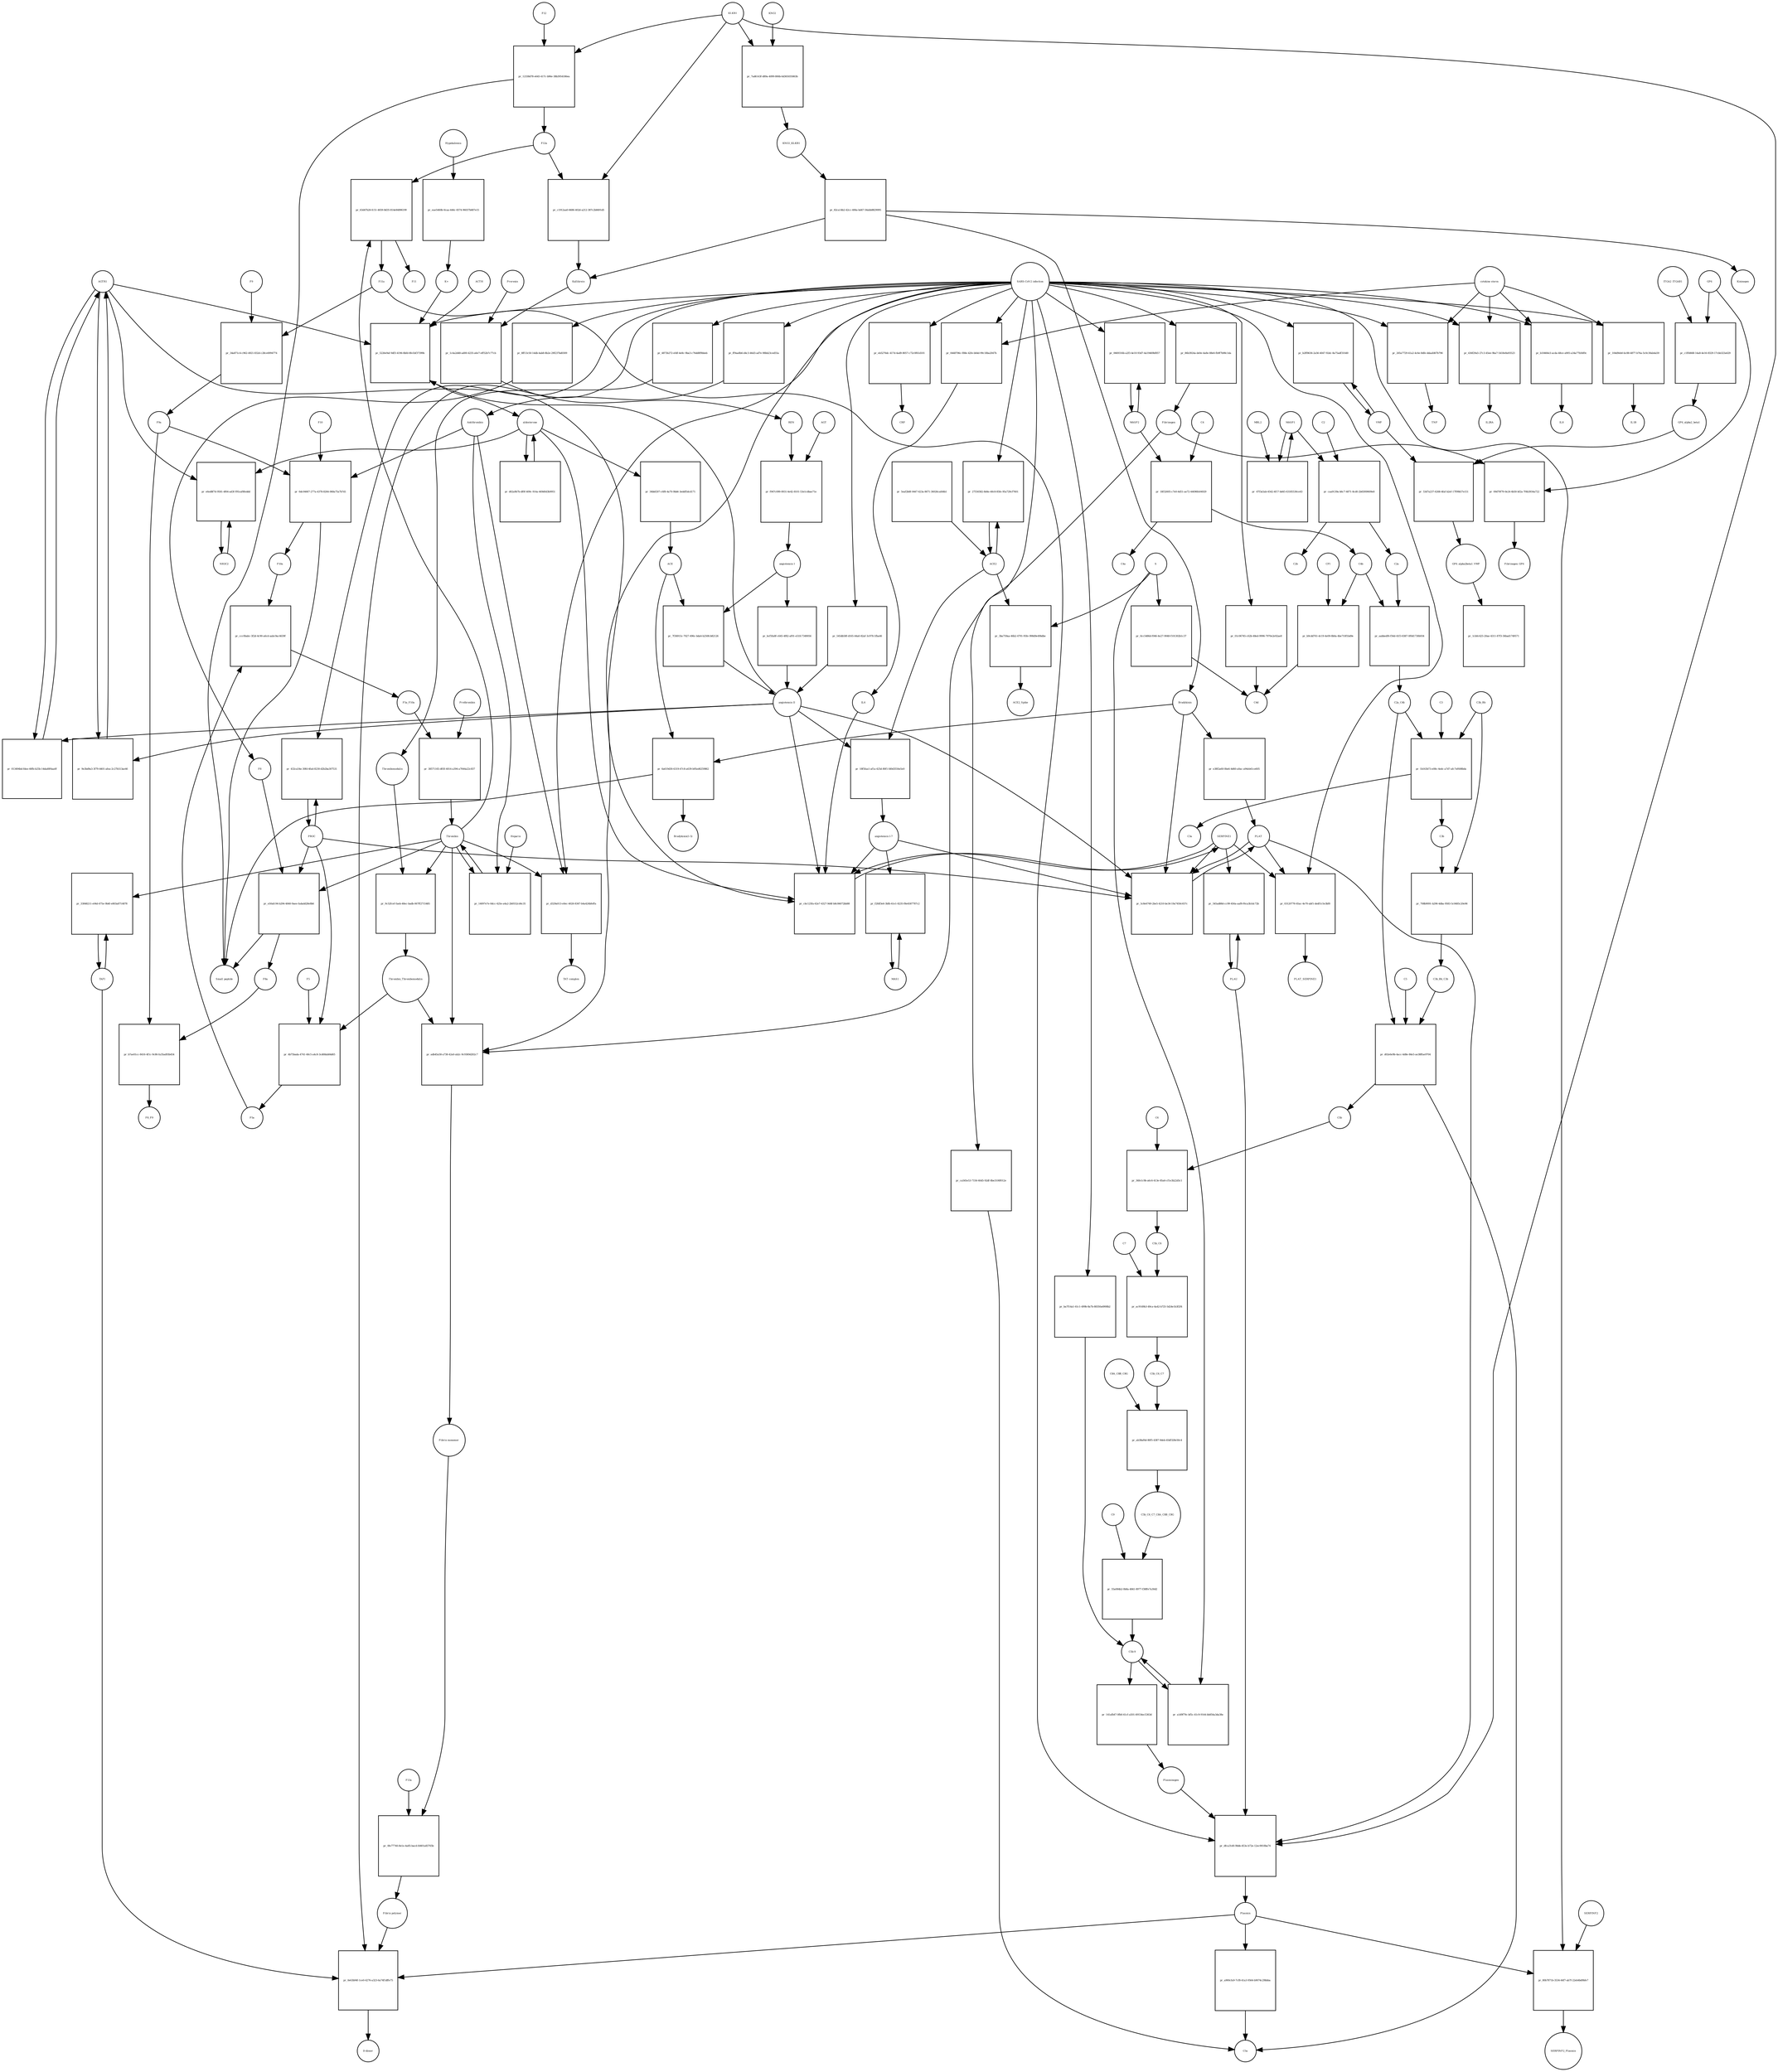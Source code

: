 strict digraph  {
F8 [annotation="urn_miriam_hgnc_3546|urn_miriam_taxonomy_9606", bipartite=0, cls=macromolecule, fontsize=4, label=F8, shape=circle];
"pr_e50afc94-b294-4840-9aee-fadadd28e8b6" [annotation="", bipartite=1, cls=process, fontsize=4, label="pr_e50afc94-b294-4840-9aee-fadadd28e8b6", shape=square];
"Small peptide" [annotation=urn_miriam_mesh_D010446, bipartite=0, cls=macromolecule, fontsize=4, label="Small peptide", shape=circle];
F8a [annotation="urn_miriam_hgnc.symbol_F8|urn_miriam_mesh_D015944|urn_miriam_taxonomy_9606", bipartite=0, cls=macromolecule, fontsize=4, label=F8a, shape=circle];
Thrombin [annotation="urn_miriam_hgnc_3535|urn_miriam_taxonomy_9606", bipartite=0, cls=macromolecule, fontsize=4, label=Thrombin, shape=circle];
PROC [annotation="urn_miriam_hgnc_9451|urn_miriam_taxonomy_9606", bipartite=0, cls=macromolecule, fontsize=4, label=PROC, shape=circle];
AGTR1 [annotation=urn_miriam_hgnc_336, bipartite=0, cls=macromolecule, fontsize=4, label=AGTR1, shape=circle];
"pr_013494bd-fdee-40fb-b25b-14dad0f4aa0f" [annotation="", bipartite=1, cls=process, fontsize=4, label="pr_013494bd-fdee-40fb-b25b-14dad0f4aa0f", shape=square];
"angiotensin II" [annotation="urn_miriam_obo.chebi_CHEBI%3A2718|urn_miriam_taxonomy_9606", bipartite=0, cls="simple chemical", fontsize=4, label="angiotensin II", shape=circle];
NR3C2 [annotation="", bipartite=0, cls=macromolecule, fontsize=4, label=NR3C2, shape=circle];
"pr_e6ed8f7d-9581-4f64-ad3f-f95caf8feddd" [annotation="", bipartite=1, cls=process, fontsize=4, label="pr_e6ed8f7d-9581-4f64-ad3f-f95caf8feddd", shape=square];
aldosterone [annotation="urn_miriam_obo.chebi_CHEBI%3A27584", bipartite=0, cls="simple chemical", fontsize=4, label=aldosterone, shape=circle];
"pr_d02a9b7b-df0f-409c-914a-469d0d3b9951" [annotation="", bipartite=1, cls=process, fontsize=4, label="pr_d02a9b7b-df0f-409c-914a-469d0d3b9951", shape=square];
SERPINE1 [annotation="", bipartite=0, cls=macromolecule, fontsize=4, label=SERPINE1, shape=circle];
"pr_cbc125fa-62e7-4327-9d4f-b8c84072bb88" [annotation="", bipartite=1, cls=process, fontsize=4, label="pr_cbc125fa-62e7-4327-9d4f-b8c84072bb88", shape=square];
"angiotensin I-7" [annotation="urn_miriam_obo.chebi_CHEBI%3A55438|urn_miriam_taxonomy_9606", bipartite=0, cls="simple chemical", fontsize=4, label="angiotensin I-7", shape=circle];
IL6 [annotation="urn_miriam_hgnc_6018|urn_miriam_taxonomy_9606", bipartite=0, cls=macromolecule, fontsize=4, label=IL6, shape=circle];
"pr_5226e9af-9df3-4196-8bfd-8fe1bf37399b" [annotation="", bipartite=1, cls=process, fontsize=4, label="pr_5226e9af-9df3-4196-8bfd-8fe1bf37399b", shape=square];
"SARS-CoV-2 infection" [annotation="urn_miriam_taxonomy_2697049|urn_miriam_mesh_D012327", bipartite=0, cls=phenotype, fontsize=4, label="SARS-CoV-2 infection", shape=circle];
"K+" [annotation="urn_miriam_obo.chebi_CHEBI%3A29103", bipartite=0, cls="simple chemical", fontsize=4, label="K+", shape=circle];
ACTH [annotation=urn_miriam_hgnc_9201, bipartite=0, cls="simple chemical", fontsize=4, label=ACTH, shape=circle];
"pr_545db58f-d165-44a0-82af-3c97fc1fba46" [annotation="", bipartite=1, cls=process, fontsize=4, label="pr_545db58f-d165-44a0-82af-3c97fc1fba46", shape=square];
Bradykinin [annotation="urn_miriam_obo.chebi_CHEBI%3A3165|urn_miriam_taxonomy_9606", bipartite=0, cls=macromolecule, fontsize=4, label=Bradykinin, shape=circle];
"pr_6a619d30-6319-47c8-a639-b95ed6259862" [annotation="", bipartite=1, cls=process, fontsize=4, label="pr_6a619d30-6319-47c8-a639-b95ed6259862", shape=square];
"Bradykinin(1-5)" [annotation="urn_miriam_mesh_C079000|urn_miriam_taxonomy_9606", bipartite=0, cls=macromolecule, fontsize=4, label="Bradykinin(1-5)", shape=circle];
ACE [annotation="urn_miriam_hgnc_2707|urn_miriam_taxonomy_9606", bipartite=0, cls=macromolecule, fontsize=4, label=ACE, shape=circle];
"pr_e38f2a60-0be6-4d60-a0ac-a94eb41ce605" [annotation="", bipartite=1, cls=process, fontsize=4, label="pr_e38f2a60-0be6-4d60-a0ac-a94eb41ce605", shape=square];
PLAT [annotation="urn_miriam_hgnc_9051|urn_miriam_taxonomy_9606", bipartite=0, cls=macromolecule, fontsize=4, label=PLAT, shape=circle];
"pr_9e3bd9a3-3f79-4401-afea-2c27b513ae46" [annotation="", bipartite=1, cls=process, fontsize=4, label="pr_9e3bd9a3-3f79-4401-afea-2c27b513ae46", shape=square];
MAS1 [annotation="", bipartite=0, cls=macromolecule, fontsize=4, label=MAS1, shape=circle];
"pr_f2fdf3e6-3bfb-41e1-8235-f8e4587787c2" [annotation="", bipartite=1, cls=process, fontsize=4, label="pr_f2fdf3e6-3bfb-41e1-8235-f8e4587787c2", shape=square];
Fibrinogen [annotation="urn_miriam_pubmed_19296670|urn_miriam_obo.go_GO%3A0005577|urn_miriam_hgnc_3661|urn_miriam_hgnc_3662|urn_miriam_hgnc_3694|urn_miriam_taxonomy_9606", bipartite=0, cls=complex, fontsize=4, label=Fibrinogen, shape=circle];
"pr_09d70f79-0e24-4b50-bf2a-7f4b3934a722" [annotation="", bipartite=1, cls=process, fontsize=4, label="pr_09d70f79-0e24-4b50-bf2a-7f4b3934a722", shape=square];
GP6 [annotation="urn_miriam_hgnc_HGNC%3A14388|urn_miriam_taxonomy_9606", bipartite=0, cls=macromolecule, fontsize=4, label=GP6, shape=circle];
Fibrinogen_GP6 [annotation="urn_miriam_pubmed_19296670|urn_miriam_obo.go_GO%3A0005577|urn_miriam_hgnc_HGNC%3A14388|urn_miriam_taxonomy_9606", bipartite=0, cls=complex, fontsize=4, label=Fibrinogen_GP6, shape=circle];
GP6_alpha2_beta1 [annotation="urn_miriam_pubmed_25051961|urn_miriam_taxonomy_10090|urn_miriam_hgnc_14338|urn_miriam_hgnc_6137|urn_miriam_hgnc_6153", bipartite=0, cls=complex, fontsize=4, label=GP6_alpha2_beta1, shape=circle];
"pr_53d7a237-6268-4faf-b2ef-17f99b57e151" [annotation="", bipartite=1, cls=process, fontsize=4, label="pr_53d7a237-6268-4faf-b2ef-17f99b57e151", shape=square];
VWF [annotation="urn_miriam_hgnc_12726|urn_miriam_taxonomy_9606", bipartite=0, cls=macromolecule, fontsize=4, label=VWF, shape=circle];
GP6_alpha2beta1_VWF [annotation="urn_miriam_pubmed_25051961|urn_miriam_taxonomy_10090|urn_miriam_hgnc_14338|urn_miriam_hgnc_6137|urn_miriam_hgnc_6153|urn_miriam_hgnc_12726", bipartite=0, cls=complex, fontsize=4, label=GP6_alpha2beta1_VWF, shape=circle];
"pr_c1ffd668-14a8-4e16-8329-17cbb323a629" [annotation="", bipartite=1, cls=process, fontsize=4, label="pr_c1ffd668-14a8-4e16-8329-17cbb323a629", shape=square];
ITGA2_ITGAB1 [annotation="urn_miriam_intact_EBI-16428357|urn_miriam_hgnc_6137|urn_miriam_hgnc_6153|urn_miriam_taxonomy_9606", bipartite=0, cls=complex, fontsize=4, label=ITGA2_ITGAB1, shape=circle];
"pr_1cb0c425-20ae-4311-87f3-36bad1749571" [annotation="", bipartite=1, cls="omitted process", fontsize=4, label="pr_1cb0c425-20ae-4311-87f3-36bad1749571", shape=square];
"Fibrin polymer" [annotation="urn_miriam_mesh_C465961|urn_miriam_taxonomy_9606", bipartite=0, cls=macromolecule, fontsize=4, label="Fibrin polymer", shape=circle];
"pr_0e63b94f-1ce0-4276-a323-6a74f1dffe75" [annotation="", bipartite=1, cls=process, fontsize=4, label="pr_0e63b94f-1ce0-4276-a323-6a74f1dffe75", shape=square];
"D-dimer" [annotation="urn_miriam_pubmed_19008457|urn_miriam_mesh_C036309|urn_miriam_taxonomy_9606", bipartite=0, cls=macromolecule, fontsize=4, label="D-dimer", shape=circle];
Plasmin [annotation="urn_miriam_hgnc.symbol_PLG|urn_miriam_mesh_D005341|urn_miriam_brenda_3.4.21.7|urn_miriam_taxonomy_9606", bipartite=0, cls=macromolecule, fontsize=4, label=Plasmin, shape=circle];
TAFI [annotation="urn_miriam_hgnc_1546|urn_miriam_taxonomy_9606", bipartite=0, cls=macromolecule, fontsize=4, label=TAFI, shape=circle];
"Fibrin monomer" [annotation="urn_miriam_mesh_C011468|urn_miriam_taxonomy_9606", bipartite=0, cls=macromolecule, fontsize=4, label="Fibrin monomer", shape=circle];
"pr_0fe77740-8e1e-4a85-bacd-fd401a83765b" [annotation="", bipartite=1, cls=process, fontsize=4, label="pr_0fe77740-8e1e-4a85-bacd-fd401a83765b", shape=square];
F13a [annotation="urn_miriam_hgnc.symbol_F13|urn_miriam_mesh_D026122|urn_miriam_brenda_2.3.2.13|urn_miriam_taxonomy_9606", bipartite=0, cls=macromolecule, fontsize=4, label=F13a, shape=circle];
"pr_265a7729-41a2-4c6e-8dfe-ddaafd67b796" [annotation="", bipartite=1, cls=process, fontsize=4, label="pr_265a7729-41a2-4c6e-8dfe-ddaafd67b796", shape=square];
TNF [annotation="urn_miriam_hgnc_11892|urn_miriam_taxonomy_9606", bipartite=0, cls=macromolecule, fontsize=4, label=TNF, shape=circle];
"cytokine storm" [annotation="urn_miriam_pubmed_2504360|urn_miriam_taxonomy_9606", bipartite=0, cls=phenotype, fontsize=4, label="cytokine storm", shape=circle];
"pr_a900cfa9-7cf8-41a3-9564-b9074c29bbba" [annotation="", bipartite=1, cls=process, fontsize=4, label="pr_a900cfa9-7cf8-41a3-9564-b9074c29bbba", shape=square];
C5a [annotation="urn_miriam_hgnc.symbol_C5|urn_miriam_mesh_D015936|urn_miriam_taxonomy_9606", bipartite=0, cls=macromolecule, fontsize=4, label=C5a, shape=circle];
"pr_141afb47-0fb0-41cf-a501-49154ec5363d" [annotation="", bipartite=1, cls=process, fontsize=4, label="pr_141afb47-0fb0-41cf-a501-49154ec5363d", shape=square];
Plasminogen [annotation="urn_miriam_hgnc_9071|urn_miriam_taxonomy_9606", bipartite=0, cls=macromolecule, fontsize=4, label=Plasminogen, shape=circle];
"C5b-9" [annotation="urn_miriam_obo.go_GO%3A0005579|urn_miriam_mesh_D015938|urn_miriam_mesh_D050776|urn_miriam_hgnc_1339|urn_miriam_hgnc_1346|urn_miriam_hgnc_1352|urn_miriam_hgnc_1353|urn_miriam_hgnc_1354|urn_miriam_hgnc_1358|urn_miriam_taxonomy_9606", bipartite=0, cls=complex, fontsize=4, label="C5b-9", shape=circle];
C2 [annotation="urn_miriam_hgnc_1248|urn_miriam_taxonomy_9606", bipartite=0, cls=macromolecule, fontsize=4, label=C2, shape=circle];
"pr_caa9139a-b6c7-4871-8cd0-2b65f69609e8" [annotation="", bipartite=1, cls=process, fontsize=4, label="pr_caa9139a-b6c7-4871-8cd0-2b65f69609e8", shape=square];
C2a [annotation="urn_miriam_hgnc.symbol_C2|urn_miriam_mesh_D050678|urn_miriam_taxonomy_9606", bipartite=0, cls=macromolecule, fontsize=4, label=C2a, shape=circle];
C2b [annotation="urn_miriam_hgnc.symbol_C2|urn_miriam_mesh_D050679|urn_miriam_taxonomy_9606", bipartite=0, cls=macromolecule, fontsize=4, label=C2b, shape=circle];
MASP1 [annotation="urn_miriam_hgnc_6901|urn_miriam_taxonomy_9606", bipartite=0, cls=macromolecule, fontsize=4, label=MASP1, shape=circle];
"pr_436f29a5-27c3-45ee-9ba7-5418e8a93523" [annotation="", bipartite=1, cls=process, fontsize=4, label="pr_436f29a5-27c3-45ee-9ba7-5418e8a93523", shape=square];
IL2RA [annotation="urn_miriam_hgnc_6008|urn_miriam_taxonomy_9606", bipartite=0, cls=macromolecule, fontsize=4, label=IL2RA, shape=circle];
"pr_b10466e3-acda-48ce-a905-a34a77b56f0c" [annotation="", bipartite=1, cls=process, fontsize=4, label="pr_b10466e3-acda-48ce-a905-a34a77b56f0c", shape=square];
IL8 [annotation="urn_miriam_hgnc_6025|urn_miriam_taxonomy_9606", bipartite=0, cls=macromolecule, fontsize=4, label=IL8, shape=circle];
"pr_ca565e53-7156-40d5-92df-8be3100f012e" [annotation="", bipartite=1, cls=process, fontsize=4, label="pr_ca565e53-7156-40d5-92df-8be3100f012e", shape=square];
"pr_0448706c-f88e-42fe-b64d-99c18ba2047b" [annotation="", bipartite=1, cls=process, fontsize=4, label="pr_0448706c-f88e-42fe-b64d-99c18ba2047b", shape=square];
"pr_104d9eb0-bc88-4877-b76a-5c0c30ab4a59" [annotation="", bipartite=1, cls=process, fontsize=4, label="pr_104d9eb0-bc88-4877-b76a-5c0c30ab4a59", shape=square];
IL1B [annotation="urn_miriam_hgnc_5992|urn_miriam_taxonomy_9606", bipartite=0, cls=macromolecule, fontsize=4, label=IL1B, shape=circle];
Prorenin [annotation="urn_miriam_hgnc_9958|urn_miriam_taxonomy_9606", bipartite=0, cls=macromolecule, fontsize=4, label=Prorenin, shape=circle];
"pr_1c4a2d48-ad00-4235-a6e7-eff52b7c77cb" [annotation="", bipartite=1, cls=process, fontsize=4, label="pr_1c4a2d48-ad00-4235-a6e7-eff52b7c77cb", shape=square];
REN [annotation="urn_miriam_hgnc.symbol_REN|urn_miriam_taxonomy_9606", bipartite=0, cls=macromolecule, fontsize=4, label=REN, shape=circle];
Kallikrein [annotation="urn_miriam_hgnc.symbol_KLKB1|urn_miriam_mesh_D020842|urn_miriam_brenda_3.4.21.34|urn_miriam_taxonomy_9606", bipartite=0, cls=macromolecule, fontsize=4, label=Kallikrein, shape=circle];
KLKB1 [annotation="urn_miriam_hgnc_6371|urn_miriam_taxonomy_9606", bipartite=0, cls=macromolecule, fontsize=4, label=KLKB1, shape=circle];
"pr_c1912aa0-6686-402d-a212-387c2b8491d5" [annotation="", bipartite=1, cls=process, fontsize=4, label="pr_c1912aa0-6686-402d-a212-387c2b8491d5", shape=square];
F12a [annotation="urn_miriam_hgnc.symbol_F12|urn_miriam_mesh_D015956|urn_miriam_brenda_3.4.21.38|urn_miriam_taxonomy_9606", bipartite=0, cls=macromolecule, fontsize=4, label=F12a, shape=circle];
"pr_4873b272-efdf-4e8c-9ba3-c76dd8f9bbeb" [annotation="", bipartite=1, cls=process, fontsize=4, label="pr_4873b272-efdf-4e8c-9ba3-c76dd8f9bbeb", shape=square];
Thrombomodulin [annotation="urn_miriam_hgnc_11784|urn_miriam_taxonomy_9606", bipartite=0, cls=macromolecule, fontsize=4, label=Thrombomodulin, shape=circle];
"pr_80b7871b-3534-44f7-ab7f-22eb4bd9bfe7" [annotation="", bipartite=1, cls=process, fontsize=4, label="pr_80b7871b-3534-44f7-ab7f-22eb4bd9bfe7", shape=square];
SERPINF2 [annotation="urn_miriam_hgnc_9075|urn_miriam_taxonomy_9606", bipartite=0, cls=macromolecule, fontsize=4, label=SERPINF2, shape=circle];
SERPINF2_Plasmin [annotation="urn_miriam_pubmed_2437112|urn_miriam_biogrid_314240|urn_miriam_hgnc_9075|urn_miriam_mesh_D005341|urn_miriam_taxonomy_9606", bipartite=0, cls=complex, fontsize=4, label=SERPINF2_Plasmin, shape=circle];
"pr_01c06745-c62b-48ed-9996-7970e2e92ae8" [annotation="", bipartite=1, cls=process, fontsize=4, label="pr_01c06745-c62b-48ed-9996-7970e2e92ae8", shape=square];
C4d [annotation="urn_miriam_hgnc.symbol_C4b|urn_miriam_mesh_C032261|urn_miriam_taxonomy_9606", bipartite=0, cls=macromolecule, fontsize=4, label=C4d, shape=circle];
"pr_ba7f14a1-61c1-499b-8a7b-88350a6908b2" [annotation="", bipartite=1, cls=process, fontsize=4, label="pr_ba7f14a1-61c1-499b-8a7b-88350a6908b2", shape=square];
"pr_432ca54e-30fd-4fad-8230-d2b2ba307531" [annotation="", bipartite=1, cls=process, fontsize=4, label="pr_432ca54e-30fd-4fad-8230-d2b2ba307531", shape=square];
"pr_b2ff8636-2a56-4047-92dc-8a75adf310d0" [annotation="", bipartite=1, cls=process, fontsize=4, label="pr_b2ff8636-2a56-4047-92dc-8a75adf310d0", shape=square];
"pr_eb5276dc-417d-4ad9-8057-c72c0f61d101" [annotation="", bipartite=1, cls=process, fontsize=4, label="pr_eb5276dc-417d-4ad9-8057-c72c0f61d101", shape=square];
CRP [annotation="urn_miriam_hgnc_2367|urn_miriam_taxonomy_9606", bipartite=0, cls=macromolecule, fontsize=4, label=CRP, shape=circle];
"pr_a1d9f79c-bf5c-41c9-9144-bb854a3da38e" [annotation="", bipartite=1, cls=process, fontsize=4, label="pr_a1d9f79c-bf5c-41c9-9144-bb854a3da38e", shape=square];
S [annotation="urn_miriam_uniprot_P0DTC2|urn_miriam_uniprot_P59594|urn_miriam_taxonomy_2697049", bipartite=0, cls=macromolecule, fontsize=4, label=S, shape=circle];
"pr_0cc5486d-f046-4e27-9048-f101302b1c37" [annotation="", bipartite=1, cls=process, fontsize=4, label="pr_0cc5486d-f046-4e27-9048-f101302b1c37", shape=square];
"pr_18f5faa1-af1a-425d-80f1-fd0d3556e5e0" [annotation="", bipartite=1, cls=process, fontsize=4, label="pr_18f5faa1-af1a-425d-80f1-fd0d3556e5e0", shape=square];
ACE2 [annotation="urn_miriam_hgnc_13557|urn_miriam_taxonomy_9606", bipartite=0, cls=macromolecule, fontsize=4, label=ACE2, shape=circle];
"pr_5eaf2b8f-0447-423a-8671-36026cafd4b1" [annotation="", bipartite=1, cls=process, fontsize=4, label="pr_5eaf2b8f-0447-423a-8671-36026cafd4b1", shape=square];
"pr_3ba759aa-46b2-4791-95fe-998d9e49bdbe" [annotation="", bipartite=1, cls=process, fontsize=4, label="pr_3ba759aa-46b2-4791-95fe-998d9e49bdbe", shape=square];
ACE2_Spike [annotation="urn_miriam_pdb_6CS2|urn_miriam_hgnc_13557|urn_miriam_uniprot_P0DTC2|urn_miriam_taxonomy_9606|urn_miriam_taxonomy_2697049", bipartite=0, cls=complex, fontsize=4, label=ACE2_Spike, shape=circle];
"pr_27556582-8d4e-40c8-85fe-95a729cf7601" [annotation="", bipartite=1, cls=process, fontsize=4, label="pr_27556582-8d4e-40c8-85fe-95a729cf7601", shape=square];
"pr_ff9aa8b6-d4c3-46d3-ad7e-98bb23ced55a" [annotation="", bipartite=1, cls=process, fontsize=4, label="pr_ff9aa8b6-d4c3-46d3-ad7e-98bb23ced55a", shape=square];
Antithrombin [annotation="urn_miriam_hgnc_775|urn_miriam_taxonomy_9606", bipartite=0, cls=macromolecule, fontsize=4, label=Antithrombin, shape=circle];
"pr_8ff13c50-14db-4ab8-8b2e-29f237bd0309" [annotation="", bipartite=1, cls=process, fontsize=4, label="pr_8ff13c50-14db-4ab8-8b2e-29f237bd0309", shape=square];
C4b [annotation="urn_miriam_hgnc_1324|urn_miriam_taxonomy_9606", bipartite=0, cls=macromolecule, fontsize=4, label=C4b, shape=circle];
"pr_b9cdd761-dc19-4e09-8b0a-4be710f1bd9e" [annotation="", bipartite=1, cls=process, fontsize=4, label="pr_b9cdd761-dc19-4e09-8b0a-4be710f1bd9e", shape=square];
CFI [annotation="urn_miriam_hgnc_2771|urn_miriam_taxonomy_9606", bipartite=0, cls=macromolecule, fontsize=4, label=CFI, shape=circle];
C3b [annotation="urn_miriam_hgnc.symbol_C3|urn_miriam_mesh_D003179|urn_miriam_taxonomy_9606", bipartite=0, cls=macromolecule, fontsize=4, label=C3b, shape=circle];
"pr_708b9091-b296-4dba-9583-5c0485c20e96" [annotation="", bipartite=1, cls=process, fontsize=4, label="pr_708b9091-b296-4dba-9583-5c0485c20e96", shape=square];
C3b_Bb [annotation="urn_miriam_pubmed_12440962|urn_miriam_brenda_3.4.21.47|urn_miriam_mesh_D051561|urn_miriam_mesh_D003179|urn_miriam_hgnc_1037|urn_miriam_taxonomy_9606", bipartite=0, cls=complex, fontsize=4, label=C3b_Bb, shape=circle];
C3b_Bb_C3b [annotation="urn_miriam_pubmed_12440962|urn_miriam_brenda_34.4.21.47|urn_miriam_mesh_D051566|urn_miriam_mesh_D003179|urn_miriam_hgnc_1037|urn_miriam_taxonomy_9606", bipartite=0, cls=complex, fontsize=4, label=C3b_Bb_C3b, shape=circle];
"pr_aabbedf4-f56d-41f3-8387-0f0d1730b934" [annotation="", bipartite=1, cls=process, fontsize=4, label="pr_aabbedf4-f56d-41f3-8387-0f0d1730b934", shape=square];
C2a_C4b [annotation="urn_miriam_mesh_D051574|urn_miriam_brenda_3.4.21.43|urn_miriam_mesh_D050678|urn_miriam_hgnc_1324|urn_miriam_taxonomy_9606", bipartite=0, cls=complex, fontsize=4, label=C2a_C4b, shape=circle];
C4 [annotation="urn_miriam_mesh_D00318|urn_miriam_taxonomy_9606", bipartite=0, cls=macromolecule, fontsize=4, label=C4, shape=circle];
"pr_18f32605-c7e0-4d51-ae72-44696fe04929" [annotation="", bipartite=1, cls=process, fontsize=4, label="pr_18f32605-c7e0-4d51-ae72-44696fe04929", shape=square];
C4a [annotation="urn_miriam_hgnc_1323|urn_miriam_taxonomy_9606", bipartite=0, cls=macromolecule, fontsize=4, label=C4a, shape=circle];
MASP2 [annotation="urn_miriam_hgnc_6902|urn_miriam_taxonomy_9606", bipartite=0, cls=macromolecule, fontsize=4, label=MASP2, shape=circle];
"pr_47f3a5ab-4542-4f17-bd45-63185530ce43" [annotation="", bipartite=1, cls=process, fontsize=4, label="pr_47f3a5ab-4542-4f17-bd45-63185530ce43", shape=square];
MBL2 [annotation="urn_miriam_hgnc_6902|urn_miriam_taxonomy_9606", bipartite=0, cls=macromolecule, fontsize=4, label=MBL2, shape=circle];
"pr_0669316b-a2f3-4e10-93d7-4a19469bf857" [annotation="", bipartite=1, cls=process, fontsize=4, label="pr_0669316b-a2f3-4e10-93d7-4a19469bf857", shape=square];
PLAU [annotation="urn_miriam_hgnc_9052|urn_miriam_taxonomy_9606", bipartite=0, cls=macromolecule, fontsize=4, label=PLAU, shape=circle];
"pr_545ad88d-cc99-456a-aaf8-f6ca3b1dc72b" [annotation="", bipartite=1, cls=process, fontsize=4, label="pr_545ad88d-cc99-456a-aaf8-f6ca3b1dc72b", shape=square];
C5b_C6_C7_C8A_C8B_C8G [annotation="urn_miriam_pubmed_28630159|urn_miriam_mesh_C042295|urn_miriam_mesh_D050776|urn_miriam_hgnc_1339|urn_miriam_hgnc_1352|urn_miriam_hgnc_1353|urn_miriam_hgnc_1354|urn_miriam_taxonomy_9606", bipartite=0, cls=complex, fontsize=4, label=C5b_C6_C7_C8A_C8B_C8G, shape=circle];
"pr_55a084b2-0b8a-4841-8977-f38ffe7a30d2" [annotation="", bipartite=1, cls=process, fontsize=4, label="pr_55a084b2-0b8a-4841-8977-f38ffe7a30d2", shape=square];
C9 [annotation="urn_miriam_hgnc_1358|urn_miriam_taxonomy_9606", bipartite=0, cls=macromolecule, fontsize=4, label=C9, shape=circle];
C5b_C6_C7 [annotation="urn_miriam_pubmed_28630159|urn_miriam_mesh_C037453|urn_miriam_mesh_D050776|urn_miriam_hgnc_1339|urn_miriam_hgnc_1346|urn_miriam_taxonomy_9606", bipartite=0, cls=complex, fontsize=4, label=C5b_C6_C7, shape=circle];
"pr_ab38af6d-80f5-4387-9deb-45df328e50c4" [annotation="", bipartite=1, cls=process, fontsize=4, label="pr_ab38af6d-80f5-4387-9deb-45df328e50c4", shape=square];
C8A_C8B_C8G [annotation="urn_miriam_mesh_D003185|urn_miriam_hgnc_1353|urn_miriam_hgnc_1352|urn_miriam_hgnc_1354|urn_miriam_taxonomy_9606", bipartite=0, cls=complex, fontsize=4, label=C8A_C8B_C8G, shape=circle];
C5b_C6 [annotation="urn_miriam_mesh_C050974|urn_miriam_mesh_D050776|urn_miriam_hgnc_1339|urn_miriam_taxonomy_9606", bipartite=0, cls=complex, fontsize=4, label=C5b_C6, shape=circle];
"pr_ac9149b3-49ca-4a42-b725-5d24e1b3f2f4" [annotation="", bipartite=1, cls=process, fontsize=4, label="pr_ac9149b3-49ca-4a42-b725-5d24e1b3f2f4", shape=square];
C7 [annotation="urn_miriam_hgnc_HGNC%3A1346|urn_miriam_taxonomy_9606", bipartite=0, cls=macromolecule, fontsize=4, label=C7, shape=circle];
C5b [annotation="urn_miriam_hgnc.symbol_C5|urn_miriam_mesh_D050776|urn_miriam_taxonomy_9606", bipartite=0, cls=macromolecule, fontsize=4, label=C5b, shape=circle];
"pr_36fe1c9b-a6c6-413e-85a6-cf1e3b22d5c1" [annotation="", bipartite=1, cls=process, fontsize=4, label="pr_36fe1c9b-a6c6-413e-85a6-cf1e3b22d5c1", shape=square];
C6 [annotation="urn_miriam_hgnc_1339|urn_miriam_taxonomy_9606", bipartite=0, cls=macromolecule, fontsize=4, label=C6, shape=circle];
C5 [annotation="urn_miriam_hgnc_1331|urn_miriam_taxonomy_9606", bipartite=0, cls=macromolecule, fontsize=4, label=C5, shape=circle];
"pr_d02e6e9b-4acc-4d8e-84e5-ae38ffae9704" [annotation="", bipartite=1, cls=process, fontsize=4, label="pr_d02e6e9b-4acc-4d8e-84e5-ae38ffae9704", shape=square];
C3 [annotation="urn_miriam_hgnc_1318|urn_miriam_taxonomy_9606", bipartite=0, cls=macromolecule, fontsize=4, label=C3, shape=circle];
"pr_1b163b73-e08c-4edc-a7d7-afc7ef608bda" [annotation="", bipartite=1, cls=process, fontsize=4, label="pr_1b163b73-e08c-4edc-a7d7-afc7ef608bda", shape=square];
C3a [annotation="urn_miriam_hgnc.symbol_C3|urn_miriam_mesh_D015926|urn_miriam_taxonomy_9606", bipartite=0, cls=macromolecule, fontsize=4, label=C3a, shape=circle];
"pr_9c52fcef-faeb-48ec-badb-067ff2715485" [annotation="", bipartite=1, cls=process, fontsize=4, label="pr_9c52fcef-faeb-48ec-badb-067ff2715485", shape=square];
Thrombin_Thrombomodulin [annotation="urn_miriam_pubmed_6282863|urn_miriam_taxonomy_9986|urn_miriam_biogrid_283352|urn_miriam_mesh_D013917|urn_miriam_hgnc_11784", bipartite=0, cls=complex, fontsize=4, label=Thrombin_Thrombomodulin, shape=circle];
"pr_adb45a58-a738-42a0-ab2c-9c9369d202c7" [annotation="", bipartite=1, cls=process, fontsize=4, label="pr_adb45a58-a738-42a0-ab2c-9c9369d202c7", shape=square];
KNG1_KLKB1 [annotation="urn_miriam_pubmed_17598838|urn_miriam_intact_EBI-10087151|urn_miriam_hgnc_6371|urn_miriam_hgnc_6383|urn_miriam_taxonomy_9606", bipartite=0, cls=complex, fontsize=4, label=KNG1_KLKB1, shape=circle];
"pr_82ca14b2-42cc-406a-bd47-56abb8829095" [annotation="", bipartite=1, cls=process, fontsize=4, label="pr_82ca14b2-42cc-406a-bd47-56abb8829095", shape=square];
Kininogen [annotation="urn_miriam_hgnc.symbol_KNG1|urn_miriam_mesh_D019679|urn_miriam_taxonomy_9606", bipartite=0, cls=macromolecule, fontsize=4, label=Kininogen, shape=circle];
"pr_86b3924a-de0e-4a8e-88e6-fb9f7b98c1da" [annotation="", bipartite=1, cls=process, fontsize=4, label="pr_86b3924a-de0e-4a8e-88e6-fb9f7b98c1da", shape=square];
"angiotensin I" [annotation="urn_miriam_obo.chebi_CHEBI%3A2718|urn_miriam_taxonomy_9606", bipartite=0, cls="simple chemical", fontsize=4, label="angiotensin I", shape=circle];
"pr_bcf5fa8f-c645-4f82-af01-e51fc7349056" [annotation="", bipartite=1, cls=process, fontsize=4, label="pr_bcf5fa8f-c645-4f82-af01-e51fc7349056", shape=square];
"pr_03120776-65ac-4e70-abf1-dedf1c5e3bf8" [annotation="", bipartite=1, cls=process, fontsize=4, label="pr_03120776-65ac-4e70-abf1-dedf1c5e3bf8", shape=square];
PLAT_SERPINE1 [annotation="urn_miriam_pubmed_22449964|urn_miriam_intact_EBI-7800882|urn_miriam_hgnc_9051|urn_miriam_hgnc_8593|urn_miriam_taxonomy_9606", bipartite=0, cls=complex, fontsize=4, label=PLAT_SERPINE1, shape=circle];
"pr_33848211-e04d-475e-9b4f-e803a8714878" [annotation="", bipartite=1, cls=process, fontsize=4, label="pr_33848211-e04d-475e-9b4f-e803a8714878", shape=square];
"pr_5c8e6749-2be5-4210-be34-19a7450c657c" [annotation="", bipartite=1, cls=process, fontsize=4, label="pr_5c8e6749-2be5-4210-be34-19a7450c657c", shape=square];
"pr_d329a013-e0ec-4026-8347-b4a424bfeffa" [annotation="", bipartite=1, cls=process, fontsize=4, label="pr_d329a013-e0ec-4026-8347-b4a424bfeffa", shape=square];
"TAT complex" [annotation="urn_miriam_pubmed_22930518|urn_miriam_mesh_C046193|urn_miriam_mesh_D013917|urn_miriam_hgnc_775|urn_miriam_taxonomy_9606", bipartite=0, cls=complex, fontsize=4, label="TAT complex", shape=circle];
"pr_dfca31d0-9bbb-453e-b72e-12ec9018ba74" [annotation="", bipartite=1, cls=process, fontsize=4, label="pr_dfca31d0-9bbb-453e-b72e-12ec9018ba74", shape=square];
F11a [annotation="urn_miriam_hgnc.symbol_F11|urn_miriam_mesh_D015945|urn_miriam_brenda_3.4.21.27|urn_miriam_taxonomy_9606", bipartite=0, cls=macromolecule, fontsize=4, label=F11a, shape=circle];
"pr_14097e7e-0dcc-425e-a4a2-2b0552cd4c35" [annotation="", bipartite=1, cls=process, fontsize=4, label="pr_14097e7e-0dcc-425e-a4a2-2b0552cd4c35", shape=square];
Heparin [annotation="urn_miriam_pubmed_708377|urn_miriam_obo.chebi_CHEBI%3A28304|urn_miriam_taxonomy_9606", bipartite=0, cls="simple chemical", fontsize=4, label=Heparin, shape=circle];
Prothrombin [annotation="urn_miriam_hgnc_3535|urn_miriam_taxonomy_9606", bipartite=0, cls=macromolecule, fontsize=4, label=Prothrombin, shape=circle];
"pr_38571165-d05f-4014-a394-a7044a22c837" [annotation="", bipartite=1, cls=process, fontsize=4, label="pr_38571165-d05f-4014-a394-a7044a22c837", shape=square];
F5a_F10a [annotation="urn_miriam_pubmed_2303476|urn_miriam_mesh_C022475|urn_miriam_mesh_D15943|urn_miriam_mesh_D015951|urn_miriam_taxonomy_9606", bipartite=0, cls=complex, fontsize=4, label=F5a_F10a, shape=circle];
F10a [annotation="urn_miriam_hgnc.symbol_F10|urn_miriam_mesh_D015951|urn_miriam_brenda_3.4.21.6|urn_miriam_taxonomy_9606", bipartite=0, cls=macromolecule, fontsize=4, label=F10a, shape=circle];
"pr_ccc0babc-3f2d-4c90-a6cd-aabc9ac4639f" [annotation="", bipartite=1, cls=process, fontsize=4, label="pr_ccc0babc-3f2d-4c90-a6cd-aabc9ac4639f", shape=square];
F5a [annotation="urn_miriam_hgnc.symbol_F5|urn_miriam_mesh_D015943|urn_miriam_taxonomy_9606", bipartite=0, cls=macromolecule, fontsize=4, label=F5a, shape=circle];
F5 [annotation="urn_miriam_hgnc_3541|urn_miriam_taxonomy_9606", bipartite=0, cls=macromolecule, fontsize=4, label=F5, shape=circle];
"pr_4b75bada-4741-40c5-a4c8-3cd68ab84d65" [annotation="", bipartite=1, cls=process, fontsize=4, label="pr_4b75bada-4741-40c5-a4c8-3cd68ab84d65", shape=square];
F9a [annotation="urn_miriam_hgnc.symbol_F9|urn_miriam_mesh_D015949|urn_miriam_taxonomy_9606", bipartite=0, cls=macromolecule, fontsize=4, label=F9a, shape=circle];
"pr_b7ae01cc-8416-4f1c-9c86-fa35ad93b454" [annotation="", bipartite=1, cls=process, fontsize=4, label="pr_b7ae01cc-8416-4f1c-9c86-fa35ad93b454", shape=square];
F8_F9 [annotation="urn_miriam_pubmed_22471307|urn_miriam_hgnc_3546|urn_miriam_hgnc_35531|urn_miriam_intact_EBI-11621595|urn_miriam_taxonomy_9606", bipartite=0, cls=complex, fontsize=4, label=F8_F9, shape=circle];
F9 [annotation="urn_miriam_hgnc_35531|urn_miriam_taxonomy_9606", bipartite=0, cls=macromolecule, fontsize=4, label=F9, shape=circle];
"pr_34a871c4-c962-4921-832d-c28ce6994774" [annotation="", bipartite=1, cls=process, fontsize=4, label="pr_34a871c4-c962-4921-832d-c28ce6994774", shape=square];
"pr_7ad6143f-d89a-4099-806b-6d365035863b" [annotation="", bipartite=1, cls=process, fontsize=4, label="pr_7ad6143f-d89a-4099-806b-6d365035863b", shape=square];
KNG1 [annotation="urn_miriam_hgnc.symbol_6383|urn_miriam_taxonomy_9606", bipartite=0, cls=macromolecule, fontsize=4, label=KNG1, shape=circle];
"pr_63d47b26-fc51-4659-8d35-814e84896199" [annotation="", bipartite=1, cls=process, fontsize=4, label="pr_63d47b26-fc51-4659-8d35-814e84896199", shape=square];
F11 [annotation="urn_miriam_hgnc_3529|urn_miriam_taxonomy_9606", bipartite=0, cls=macromolecule, fontsize=4, label=F11, shape=circle];
F12 [annotation="urn_miriam_hgnc_3530|urn_miriam_taxonomy_9606", bipartite=0, cls=macromolecule, fontsize=4, label=F12, shape=circle];
"pr_12338d78-e645-417c-b96e-38b3954186ea" [annotation="", bipartite=1, cls=process, fontsize=4, label="pr_12338d78-e645-417c-b96e-38b3954186ea", shape=square];
"pr_7f36915c-7027-496c-bda4-b250fcb82126" [annotation="", bipartite=1, cls=process, fontsize=4, label="pr_7f36915c-7027-496c-bda4-b250fcb82126", shape=square];
F10 [annotation="urn_miriam_hgnc_3528|urn_miriam_taxonomy_9606", bipartite=0, cls=macromolecule, fontsize=4, label=F10, shape=circle];
"pr_6dc04667-277a-4378-8264-068a75a7b7d1" [annotation="", bipartite=1, cls=process, fontsize=4, label="pr_6dc04667-277a-4378-8264-068a75a7b7d1", shape=square];
AGT [annotation="urn_miriam_hgnc_333|urn_miriam_taxonomy_9606", bipartite=0, cls=macromolecule, fontsize=4, label=AGT, shape=circle];
"pr_f947c099-0931-4e42-8101-53e1cdbae71e" [annotation="", bipartite=1, cls=process, fontsize=4, label="pr_f947c099-0931-4e42-8101-53e1cdbae71e", shape=square];
"pr_34bbf207-c6f8-4a70-9bb6-3eddf5dcd171" [annotation="", bipartite=1, cls=process, fontsize=4, label="pr_34bbf207-c6f8-4a70-9bb6-3eddf5dcd171", shape=square];
"pr_eae5460b-0caa-446c-8374-96037b687e15" [annotation="", bipartite=1, cls=process, fontsize=4, label="pr_eae5460b-0caa-446c-8374-96037b687e15", shape=square];
Hypokalemia [annotation="urn_miriam_mesh_D007008|urn_miriam_taxonomy_9606", bipartite=0, cls=phenotype, fontsize=4, label=Hypokalemia, shape=circle];
F8 -> "pr_e50afc94-b294-4840-9aee-fadadd28e8b6"  [annotation="", interaction_type=consumption];
"pr_e50afc94-b294-4840-9aee-fadadd28e8b6" -> "Small peptide"  [annotation="", interaction_type=production];
"pr_e50afc94-b294-4840-9aee-fadadd28e8b6" -> F8a  [annotation="", interaction_type=production];
F8a -> "pr_b7ae01cc-8416-4f1c-9c86-fa35ad93b454"  [annotation="", interaction_type=consumption];
Thrombin -> "pr_e50afc94-b294-4840-9aee-fadadd28e8b6"  [annotation="urn_miriam_pubmed_15746105|urn_miriam_taxonomy_9606", interaction_type=catalysis];
Thrombin -> "pr_9c52fcef-faeb-48ec-badb-067ff2715485"  [annotation="", interaction_type=consumption];
Thrombin -> "pr_adb45a58-a738-42a0-ab2c-9c9369d202c7"  [annotation="urn_miriam_pubmed_6282863|urn_miriam_pubmed_28228446|urn_miriam_pubmed_2117226|urn_miriam_taxonomy_9606", interaction_type=catalysis];
Thrombin -> "pr_33848211-e04d-475e-9b4f-e803a8714878"  [annotation="urn_miriam_pubmed_23809134|urn_miriam_taxonomy_9823", interaction_type=catalysis];
Thrombin -> "pr_d329a013-e0ec-4026-8347-b4a424bfeffa"  [annotation="", interaction_type=consumption];
Thrombin -> "pr_14097e7e-0dcc-425e-a4a2-2b0552cd4c35"  [annotation="", interaction_type=consumption];
Thrombin -> "pr_63d47b26-fc51-4659-8d35-814e84896199"  [annotation="urn_miriam_pubmed_21304106|urn_miriam_pubmed_8631976|urn_miriam_taxonomy_9606", interaction_type=catalysis];
PROC -> "pr_e50afc94-b294-4840-9aee-fadadd28e8b6"  [annotation="urn_miriam_pubmed_15746105|urn_miriam_taxonomy_9606", interaction_type=inhibition];
PROC -> "pr_432ca54e-30fd-4fad-8230-d2b2ba307531"  [annotation="", interaction_type=consumption];
PROC -> "pr_5c8e6749-2be5-4210-be34-19a7450c657c"  [annotation="urn_miriam_pubmed_10373228|urn_miriam_pubmed_3124286|urn_miriam_taxonomy_9606|urn_miriam_pubmed_12091055|urn_miriam_pubmed_3096399", interaction_type=inhibition];
PROC -> "pr_4b75bada-4741-40c5-a4c8-3cd68ab84d65"  [annotation="urn_miriam_pubmed_6282863|urn_miriam_pubmed_6572921|urn_miriam_pubmed_2322551|urn_miriam_taxonomy_9606", interaction_type=inhibition];
AGTR1 -> "pr_013494bd-fdee-40fb-b25b-14dad0f4aa0f"  [annotation="", interaction_type=consumption];
AGTR1 -> "pr_e6ed8f7d-9581-4f64-ad3f-f95caf8feddd"  [annotation="urn_miriam_pubmed_21349712|urn_miriam_taxonomy_10116|urn_miriam_pubmed_7045029|urn_miriam_taxonomy_10090", interaction_type=catalysis];
AGTR1 -> "pr_cbc125fa-62e7-4327-9d4f-b8c84072bb88"  [annotation="urn_miriam_pubmed_2091055|urn_miriam_taxonomy_9606|urn_miriam_pubmed_8034668|urn_miriam_pubmed_20591974|urn_miriam_pubmed_11983698", interaction_type=catalysis];
AGTR1 -> "pr_5226e9af-9df3-4196-8bfd-8fe1bf37399b"  [annotation="urn_miriam_pubmed_8404594|urn_miriam_taxonomy_9606|urn_miriam_pubmed_173529|urn_miriam_taxonomy_9615|urn_miriam_pubmed_32565254", interaction_type=catalysis];
AGTR1 -> "pr_9e3bd9a3-3f79-4401-afea-2c27b513ae46"  [annotation="", interaction_type=consumption];
"pr_013494bd-fdee-40fb-b25b-14dad0f4aa0f" -> AGTR1  [annotation="", interaction_type=production];
"angiotensin II" -> "pr_013494bd-fdee-40fb-b25b-14dad0f4aa0f"  [annotation="", interaction_type=stimulation];
"angiotensin II" -> "pr_cbc125fa-62e7-4327-9d4f-b8c84072bb88"  [annotation="urn_miriam_pubmed_2091055|urn_miriam_taxonomy_9606|urn_miriam_pubmed_8034668|urn_miriam_pubmed_20591974|urn_miriam_pubmed_11983698", interaction_type=catalysis];
"angiotensin II" -> "pr_5226e9af-9df3-4196-8bfd-8fe1bf37399b"  [annotation="urn_miriam_pubmed_8404594|urn_miriam_taxonomy_9606|urn_miriam_pubmed_173529|urn_miriam_taxonomy_9615|urn_miriam_pubmed_32565254", interaction_type=catalysis];
"angiotensin II" -> "pr_9e3bd9a3-3f79-4401-afea-2c27b513ae46"  [annotation="urn_miriam_pubmed_8158359|urn_miriam_taxonomy_9606", interaction_type=stimulation];
"angiotensin II" -> "pr_18f5faa1-af1a-425d-80f1-fd0d3556e5e0"  [annotation="", interaction_type=consumption];
"angiotensin II" -> "pr_5c8e6749-2be5-4210-be34-19a7450c657c"  [annotation="urn_miriam_pubmed_10373228|urn_miriam_pubmed_3124286|urn_miriam_taxonomy_9606|urn_miriam_pubmed_12091055|urn_miriam_pubmed_3096399", interaction_type=catalysis];
NR3C2 -> "pr_e6ed8f7d-9581-4f64-ad3f-f95caf8feddd"  [annotation="", interaction_type=consumption];
"pr_e6ed8f7d-9581-4f64-ad3f-f95caf8feddd" -> NR3C2  [annotation="", interaction_type=production];
aldosterone -> "pr_e6ed8f7d-9581-4f64-ad3f-f95caf8feddd"  [annotation="urn_miriam_pubmed_21349712|urn_miriam_taxonomy_10116|urn_miriam_pubmed_7045029|urn_miriam_taxonomy_10090", interaction_type=stimulation];
aldosterone -> "pr_d02a9b7b-df0f-409c-914a-469d0d3b9951"  [annotation="", interaction_type=consumption];
aldosterone -> "pr_cbc125fa-62e7-4327-9d4f-b8c84072bb88"  [annotation="urn_miriam_pubmed_2091055|urn_miriam_taxonomy_9606|urn_miriam_pubmed_8034668|urn_miriam_pubmed_20591974|urn_miriam_pubmed_11983698", interaction_type=catalysis];
aldosterone -> "pr_34bbf207-c6f8-4a70-9bb6-3eddf5dcd171"  [annotation="urn_miriam_pubmed_5932931|urn_miriam_taxonomy_10116", interaction_type=catalysis];
"pr_d02a9b7b-df0f-409c-914a-469d0d3b9951" -> aldosterone  [annotation="", interaction_type=production];
SERPINE1 -> "pr_cbc125fa-62e7-4327-9d4f-b8c84072bb88"  [annotation="", interaction_type=consumption];
SERPINE1 -> "pr_545ad88d-cc99-456a-aaf8-f6ca3b1dc72b"  [annotation="urn_miriam_pubmed_21199867|urn_miriam_taxonomy_9606", interaction_type=inhibition];
SERPINE1 -> "pr_03120776-65ac-4e70-abf1-dedf1c5e3bf8"  [annotation="", interaction_type=consumption];
SERPINE1 -> "pr_5c8e6749-2be5-4210-be34-19a7450c657c"  [annotation="urn_miriam_pubmed_10373228|urn_miriam_pubmed_3124286|urn_miriam_taxonomy_9606|urn_miriam_pubmed_12091055|urn_miriam_pubmed_3096399", interaction_type=inhibition];
"pr_cbc125fa-62e7-4327-9d4f-b8c84072bb88" -> SERPINE1  [annotation="", interaction_type=production];
"angiotensin I-7" -> "pr_cbc125fa-62e7-4327-9d4f-b8c84072bb88"  [annotation="urn_miriam_pubmed_2091055|urn_miriam_taxonomy_9606|urn_miriam_pubmed_8034668|urn_miriam_pubmed_20591974|urn_miriam_pubmed_11983698", interaction_type=inhibition];
"angiotensin I-7" -> "pr_f2fdf3e6-3bfb-41e1-8235-f8e4587787c2"  [annotation="urn_miriam_pubmed_18026570|urn_miriam_taxonomy_10090", interaction_type=stimulation];
"angiotensin I-7" -> "pr_5c8e6749-2be5-4210-be34-19a7450c657c"  [annotation="urn_miriam_pubmed_10373228|urn_miriam_pubmed_3124286|urn_miriam_taxonomy_9606|urn_miriam_pubmed_12091055|urn_miriam_pubmed_3096399", interaction_type=inhibition];
IL6 -> "pr_cbc125fa-62e7-4327-9d4f-b8c84072bb88"  [annotation="urn_miriam_pubmed_2091055|urn_miriam_taxonomy_9606|urn_miriam_pubmed_8034668|urn_miriam_pubmed_20591974|urn_miriam_pubmed_11983698", interaction_type=catalysis];
"pr_5226e9af-9df3-4196-8bfd-8fe1bf37399b" -> aldosterone  [annotation="", interaction_type=production];
"SARS-CoV-2 infection" -> "pr_5226e9af-9df3-4196-8bfd-8fe1bf37399b"  [annotation="urn_miriam_pubmed_8404594|urn_miriam_taxonomy_9606|urn_miriam_pubmed_173529|urn_miriam_taxonomy_9615|urn_miriam_pubmed_32565254", interaction_type="necessary stimulation"];
"SARS-CoV-2 infection" -> "pr_545db58f-d165-44a0-82af-3c97fc1fba46"  [annotation="urn_miriam_pubmed_32048163|urn_miriam_taxonomy_9606", interaction_type=catalysis];
"SARS-CoV-2 infection" -> "pr_0e63b94f-1ce0-4276-a323-6a74f1dffe75"  [annotation="urn_miriam_pubmed_29096812|urn_miriam_pubmed_10574983|urn_miriam_pubmed_32172226|urn_miriam_taxonomy_9606", interaction_type="necessary stimulation"];
"SARS-CoV-2 infection" -> "pr_265a7729-41a2-4c6e-8dfe-ddaafd67b796"  [annotation="urn_miriam_pubmed_32504360|urn_miriam_taxonomy_9606", interaction_type=stimulation];
"SARS-CoV-2 infection" -> "pr_436f29a5-27c3-45ee-9ba7-5418e8a93523"  [annotation="urn_miriam_pubmed_32286245|urn_miriam_taxonomy_9606", interaction_type=stimulation];
"SARS-CoV-2 infection" -> "pr_b10466e3-acda-48ce-a905-a34a77b56f0c"  [annotation="urn_miriam_pubmed_32286245|urn_miriam_taxonomy_9606", interaction_type=stimulation];
"SARS-CoV-2 infection" -> "pr_ca565e53-7156-40d5-92df-8be3100f012e"  [annotation="urn_miriam_pmc_PMC7260598|urn_miriam_taxonomy_9606", interaction_type="necessary stimulation"];
"SARS-CoV-2 infection" -> "pr_0448706c-f88e-42fe-b64d-99c18ba2047b"  [annotation="urn_miriam_pubmed_32286245|urn_miriam_taxonomy_9606", interaction_type=stimulation];
"SARS-CoV-2 infection" -> "pr_104d9eb0-bc88-4877-b76a-5c0c30ab4a59"  [annotation="urn_miriam_pubmed_32359396|urn_miriam_taxonomy_9606", interaction_type=stimulation];
"SARS-CoV-2 infection" -> "pr_4873b272-efdf-4e8c-9ba3-c76dd8f9bbeb"  [annotation="urn_miriam_doi_10.1101%2F2020.04.25.20077842|urn_miriam_taxonomy_9606", interaction_type="necessary stimulation"];
"SARS-CoV-2 infection" -> "pr_80b7871b-3534-44f7-ab7f-22eb4bd9bfe7"  [annotation="urn_miriam_pubmed_2437112|urn_miriam_doi_10.1101%2F2020.04.25.20077842|urn_miriam_taxonomy_9606", interaction_type=stimulation];
"SARS-CoV-2 infection" -> "pr_01c06745-c62b-48ed-9996-7970e2e92ae8"  [annotation="urn_miriam_pubmed_32299776|urn_miriam_taxonomy_9606", interaction_type=stimulation];
"SARS-CoV-2 infection" -> "pr_ba7f14a1-61c1-499b-8a7b-88350a6908b2"  [annotation="urn_miriam_pmc_PMC7260598|urn_miriam_taxonomy_9606", interaction_type="necessary stimulation"];
"SARS-CoV-2 infection" -> "pr_432ca54e-30fd-4fad-8230-d2b2ba307531"  [annotation="urn_miriam_pubmed_32302438|urn_miriam_taxonomy_9606", interaction_type="necessary stimulation"];
"SARS-CoV-2 infection" -> "pr_b2ff8636-2a56-4047-92dc-8a75adf310d0"  [annotation="urn_miriam_pubmed_32367170|urn_miriam_taxonomy_9606", interaction_type="necessary stimulation"];
"SARS-CoV-2 infection" -> "pr_eb5276dc-417d-4ad9-8057-c72c0f61d101"  [annotation="urn_miriam_pubmed_32171076|urn_miriam_taxonomy_9606", interaction_type="necessary stimulation"];
"SARS-CoV-2 infection" -> "pr_27556582-8d4e-40c8-85fe-95a729cf7601"  [annotation="urn_miriam_pubmed_16008552|urn_miriam_taxonomy_9606", interaction_type=inhibition];
"SARS-CoV-2 infection" -> "pr_ff9aa8b6-d4c3-46d3-ad7e-98bb23ced55a"  [annotation="urn_miriam_pubmed_32302438|urn_miriam_taxonomy_9606", interaction_type=inhibition];
"SARS-CoV-2 infection" -> "pr_8ff13c50-14db-4ab8-8b2e-29f237bd0309"  [annotation="urn_miriam_pubmed_32367170|urn_miriam_taxonomy_9606", interaction_type="necessary stimulation"];
"SARS-CoV-2 infection" -> "pr_0669316b-a2f3-4e10-93d7-4a19469bf857"  [annotation="urn_miriam_pubmed_11290788|urn_miriam_pubmed_32299776|urn_miriam_taxonomy_9606", interaction_type=stimulation];
"SARS-CoV-2 infection" -> "pr_adb45a58-a738-42a0-ab2c-9c9369d202c7"  [annotation="urn_miriam_pubmed_6282863|urn_miriam_pubmed_28228446|urn_miriam_pubmed_2117226|urn_miriam_taxonomy_9606", interaction_type="necessary stimulation"];
"SARS-CoV-2 infection" -> "pr_86b3924a-de0e-4a8e-88e6-fb9f7b98c1da"  [annotation="urn_miriam_pubmed_32172226|urn_miriam_taxonomy_9606", interaction_type="necessary stimulation"];
"SARS-CoV-2 infection" -> "pr_03120776-65ac-4e70-abf1-dedf1c5e3bf8"  [annotation="urn_miriam_pubmed_22449964|urn_miriam_doi_10.1101%2F2020.04.25.20077842|urn_miriam_taxonomy_9606", interaction_type="necessary stimulation"];
"SARS-CoV-2 infection" -> "pr_d329a013-e0ec-4026-8347-b4a424bfeffa"  [annotation="urn_miriam_pubmed_8136018|urn_miriam_doi_10.1101%2F2020.04.25.20077842|urn_miriam_taxonomy_9606", interaction_type="necessary stimulation"];
"K+" -> "pr_5226e9af-9df3-4196-8bfd-8fe1bf37399b"  [annotation="urn_miriam_pubmed_8404594|urn_miriam_taxonomy_9606|urn_miriam_pubmed_173529|urn_miriam_taxonomy_9615|urn_miriam_pubmed_32565254", interaction_type=catalysis];
ACTH -> "pr_5226e9af-9df3-4196-8bfd-8fe1bf37399b"  [annotation="urn_miriam_pubmed_8404594|urn_miriam_taxonomy_9606|urn_miriam_pubmed_173529|urn_miriam_taxonomy_9615|urn_miriam_pubmed_32565254", interaction_type=catalysis];
"pr_545db58f-d165-44a0-82af-3c97fc1fba46" -> "angiotensin II"  [annotation="", interaction_type=production];
Bradykinin -> "pr_6a619d30-6319-47c8-a639-b95ed6259862"  [annotation="", interaction_type=consumption];
Bradykinin -> "pr_e38f2a60-0be6-4d60-a0ac-a94eb41ce605"  [annotation="urn_miriam_pubmed_9066005|urn_miriam_taxonomy_9606", interaction_type=stimulation];
Bradykinin -> "pr_5c8e6749-2be5-4210-be34-19a7450c657c"  [annotation="urn_miriam_pubmed_10373228|urn_miriam_pubmed_3124286|urn_miriam_taxonomy_9606|urn_miriam_pubmed_12091055|urn_miriam_pubmed_3096399", interaction_type=catalysis];
"pr_6a619d30-6319-47c8-a639-b95ed6259862" -> "Bradykinin(1-5)"  [annotation="", interaction_type=production];
"pr_6a619d30-6319-47c8-a639-b95ed6259862" -> "Small peptide"  [annotation="", interaction_type=production];
ACE -> "pr_6a619d30-6319-47c8-a639-b95ed6259862"  [annotation="urn_miriam_taxonomy_9606|urn_miriam_pubmed_10969042", interaction_type=catalysis];
ACE -> "pr_7f36915c-7027-496c-bda4-b250fcb82126"  [annotation="urn_miriam_taxonomy_9606|urn_miriam_pubmed_190881|urn_miriam_pubmed_10969042", interaction_type=catalysis];
"pr_e38f2a60-0be6-4d60-a0ac-a94eb41ce605" -> PLAT  [annotation="", interaction_type=production];
PLAT -> "pr_03120776-65ac-4e70-abf1-dedf1c5e3bf8"  [annotation="", interaction_type=consumption];
PLAT -> "pr_5c8e6749-2be5-4210-be34-19a7450c657c"  [annotation="", interaction_type=consumption];
PLAT -> "pr_dfca31d0-9bbb-453e-b72e-12ec9018ba74"  [annotation="urn_miriam_pubmed_89876|urn_miriam_taxonomy_9606|urn_miriam_pubmed_3850647|urn_miriam_pubmed_2966802|urn_miriam_pubmed_6539333", interaction_type=catalysis];
"pr_9e3bd9a3-3f79-4401-afea-2c27b513ae46" -> AGTR1  [annotation="", interaction_type=production];
MAS1 -> "pr_f2fdf3e6-3bfb-41e1-8235-f8e4587787c2"  [annotation="", interaction_type=consumption];
"pr_f2fdf3e6-3bfb-41e1-8235-f8e4587787c2" -> MAS1  [annotation="", interaction_type=production];
Fibrinogen -> "pr_09d70f79-0e24-4b50-bf2a-7f4b3934a722"  [annotation="", interaction_type=consumption];
Fibrinogen -> "pr_adb45a58-a738-42a0-ab2c-9c9369d202c7"  [annotation="", interaction_type=consumption];
"pr_09d70f79-0e24-4b50-bf2a-7f4b3934a722" -> Fibrinogen_GP6  [annotation="", interaction_type=production];
GP6 -> "pr_09d70f79-0e24-4b50-bf2a-7f4b3934a722"  [annotation="", interaction_type=consumption];
GP6 -> "pr_c1ffd668-14a8-4e16-8329-17cbb323a629"  [annotation="", interaction_type=consumption];
GP6_alpha2_beta1 -> "pr_53d7a237-6268-4faf-b2ef-17f99b57e151"  [annotation="", interaction_type=consumption];
"pr_53d7a237-6268-4faf-b2ef-17f99b57e151" -> GP6_alpha2beta1_VWF  [annotation="", interaction_type=production];
VWF -> "pr_53d7a237-6268-4faf-b2ef-17f99b57e151"  [annotation="", interaction_type=consumption];
VWF -> "pr_b2ff8636-2a56-4047-92dc-8a75adf310d0"  [annotation="", interaction_type=consumption];
GP6_alpha2beta1_VWF -> "pr_1cb0c425-20ae-4311-87f3-36bad1749571"  [annotation="", interaction_type=consumption];
"pr_c1ffd668-14a8-4e16-8329-17cbb323a629" -> GP6_alpha2_beta1  [annotation="", interaction_type=production];
ITGA2_ITGAB1 -> "pr_c1ffd668-14a8-4e16-8329-17cbb323a629"  [annotation="", interaction_type=consumption];
"Fibrin polymer" -> "pr_0e63b94f-1ce0-4276-a323-6a74f1dffe75"  [annotation="", interaction_type=consumption];
"pr_0e63b94f-1ce0-4276-a323-6a74f1dffe75" -> "D-dimer"  [annotation="", interaction_type=production];
Plasmin -> "pr_0e63b94f-1ce0-4276-a323-6a74f1dffe75"  [annotation="urn_miriam_pubmed_29096812|urn_miriam_pubmed_10574983|urn_miriam_pubmed_32172226|urn_miriam_taxonomy_9606", interaction_type=catalysis];
Plasmin -> "pr_a900cfa9-7cf8-41a3-9564-b9074c29bbba"  [annotation="urn_miriam_pubmed_27077125|urn_miriam_taxonomy_10090", interaction_type="necessary stimulation"];
Plasmin -> "pr_80b7871b-3534-44f7-ab7f-22eb4bd9bfe7"  [annotation="", interaction_type=consumption];
TAFI -> "pr_0e63b94f-1ce0-4276-a323-6a74f1dffe75"  [annotation="urn_miriam_pubmed_29096812|urn_miriam_pubmed_10574983|urn_miriam_pubmed_32172226|urn_miriam_taxonomy_9606", interaction_type=catalysis];
TAFI -> "pr_33848211-e04d-475e-9b4f-e803a8714878"  [annotation="", interaction_type=consumption];
"Fibrin monomer" -> "pr_0fe77740-8e1e-4a85-bacd-fd401a83765b"  [annotation="", interaction_type=consumption];
"pr_0fe77740-8e1e-4a85-bacd-fd401a83765b" -> "Fibrin polymer"  [annotation="", interaction_type=production];
F13a -> "pr_0fe77740-8e1e-4a85-bacd-fd401a83765b"  [annotation="urn_miriam_pubmed_29096812|urn_miriam_pubmed_7577232|urn_miriam_taxonomy_9606", interaction_type=catalysis];
"pr_265a7729-41a2-4c6e-8dfe-ddaafd67b796" -> TNF  [annotation="", interaction_type=production];
"cytokine storm" -> "pr_265a7729-41a2-4c6e-8dfe-ddaafd67b796"  [annotation="urn_miriam_pubmed_32504360|urn_miriam_taxonomy_9606", interaction_type=stimulation];
"cytokine storm" -> "pr_436f29a5-27c3-45ee-9ba7-5418e8a93523"  [annotation="urn_miriam_pubmed_32286245|urn_miriam_taxonomy_9606", interaction_type=stimulation];
"cytokine storm" -> "pr_b10466e3-acda-48ce-a905-a34a77b56f0c"  [annotation="urn_miriam_pubmed_32286245|urn_miriam_taxonomy_9606", interaction_type=stimulation];
"cytokine storm" -> "pr_0448706c-f88e-42fe-b64d-99c18ba2047b"  [annotation="urn_miriam_pubmed_32286245|urn_miriam_taxonomy_9606", interaction_type=stimulation];
"cytokine storm" -> "pr_104d9eb0-bc88-4877-b76a-5c0c30ab4a59"  [annotation="urn_miriam_pubmed_32359396|urn_miriam_taxonomy_9606", interaction_type=stimulation];
"pr_a900cfa9-7cf8-41a3-9564-b9074c29bbba" -> C5a  [annotation="", interaction_type=production];
"pr_141afb47-0fb0-41cf-a501-49154ec5363d" -> Plasminogen  [annotation="", interaction_type=production];
Plasminogen -> "pr_dfca31d0-9bbb-453e-b72e-12ec9018ba74"  [annotation="", interaction_type=consumption];
"C5b-9" -> "pr_141afb47-0fb0-41cf-a501-49154ec5363d"  [annotation="urn_miriam_pubmed_9012652|urn_miriam_taxonomy_9606", interaction_type=stimulation];
"C5b-9" -> "pr_a1d9f79c-bf5c-41c9-9144-bb854a3da38e"  [annotation="", interaction_type=consumption];
C2 -> "pr_caa9139a-b6c7-4871-8cd0-2b65f69609e8"  [annotation="", interaction_type=consumption];
"pr_caa9139a-b6c7-4871-8cd0-2b65f69609e8" -> C2a  [annotation="", interaction_type=production];
"pr_caa9139a-b6c7-4871-8cd0-2b65f69609e8" -> C2b  [annotation="", interaction_type=production];
C2a -> "pr_aabbedf4-f56d-41f3-8387-0f0d1730b934"  [annotation="", interaction_type=consumption];
MASP1 -> "pr_caa9139a-b6c7-4871-8cd0-2b65f69609e8"  [annotation="urn_miriam_pubmed_10946292|urn_miriam_taxonomy_9606", interaction_type=catalysis];
MASP1 -> "pr_47f3a5ab-4542-4f17-bd45-63185530ce43"  [annotation="", interaction_type=consumption];
"pr_436f29a5-27c3-45ee-9ba7-5418e8a93523" -> IL2RA  [annotation="", interaction_type=production];
"pr_b10466e3-acda-48ce-a905-a34a77b56f0c" -> IL8  [annotation="", interaction_type=production];
"pr_ca565e53-7156-40d5-92df-8be3100f012e" -> C5a  [annotation="", interaction_type=production];
"pr_0448706c-f88e-42fe-b64d-99c18ba2047b" -> IL6  [annotation="", interaction_type=production];
"pr_104d9eb0-bc88-4877-b76a-5c0c30ab4a59" -> IL1B  [annotation="", interaction_type=production];
Prorenin -> "pr_1c4a2d48-ad00-4235-a6e7-eff52b7c77cb"  [annotation="", interaction_type=consumption];
"pr_1c4a2d48-ad00-4235-a6e7-eff52b7c77cb" -> REN  [annotation="", interaction_type=production];
REN -> "pr_f947c099-0931-4e42-8101-53e1cdbae71e"  [annotation="urn_miriam_pubmed_10585461|urn_miriam_pubmed_30934934|urn_miriam_pubmed_6172448|urn_miriam_taxonomy_9606", interaction_type=catalysis];
Kallikrein -> "pr_1c4a2d48-ad00-4235-a6e7-eff52b7c77cb"  [annotation="urn_miriam_pubmed_692685|urn_miriam_taxonomy_9606", interaction_type=catalysis];
KLKB1 -> "pr_c1912aa0-6686-402d-a212-387c2b8491d5"  [annotation="", interaction_type=consumption];
KLKB1 -> "pr_dfca31d0-9bbb-453e-b72e-12ec9018ba74"  [annotation="urn_miriam_pubmed_89876|urn_miriam_taxonomy_9606|urn_miriam_pubmed_3850647|urn_miriam_pubmed_2966802|urn_miriam_pubmed_6539333", interaction_type=catalysis];
KLKB1 -> "pr_7ad6143f-d89a-4099-806b-6d365035863b"  [annotation="", interaction_type=consumption];
KLKB1 -> "pr_12338d78-e645-417c-b96e-38b3954186ea"  [annotation="urn_miriam_pubmed_7391081|urn_miriam_taxonomy_9606|urn_miriam_pubmed_864009", interaction_type=catalysis];
"pr_c1912aa0-6686-402d-a212-387c2b8491d5" -> Kallikrein  [annotation="", interaction_type=production];
F12a -> "pr_c1912aa0-6686-402d-a212-387c2b8491d5"  [annotation="urn_miriam_pubmed_21304106|urn_miriam_taxonomy_9606", interaction_type=catalysis];
F12a -> "pr_63d47b26-fc51-4659-8d35-814e84896199"  [annotation="", interaction_type=consumption];
"pr_4873b272-efdf-4e8c-9ba3-c76dd8f9bbeb" -> Thrombomodulin  [annotation="", interaction_type=production];
Thrombomodulin -> "pr_9c52fcef-faeb-48ec-badb-067ff2715485"  [annotation="", interaction_type=consumption];
"pr_80b7871b-3534-44f7-ab7f-22eb4bd9bfe7" -> SERPINF2_Plasmin  [annotation="", interaction_type=production];
SERPINF2 -> "pr_80b7871b-3534-44f7-ab7f-22eb4bd9bfe7"  [annotation="", interaction_type=consumption];
"pr_01c06745-c62b-48ed-9996-7970e2e92ae8" -> C4d  [annotation="", interaction_type=production];
"pr_ba7f14a1-61c1-499b-8a7b-88350a6908b2" -> "C5b-9"  [annotation="", interaction_type=production];
"pr_432ca54e-30fd-4fad-8230-d2b2ba307531" -> PROC  [annotation="", interaction_type=production];
"pr_b2ff8636-2a56-4047-92dc-8a75adf310d0" -> VWF  [annotation="", interaction_type=production];
"pr_eb5276dc-417d-4ad9-8057-c72c0f61d101" -> CRP  [annotation="", interaction_type=production];
"pr_a1d9f79c-bf5c-41c9-9144-bb854a3da38e" -> "C5b-9"  [annotation="", interaction_type=production];
S -> "pr_a1d9f79c-bf5c-41c9-9144-bb854a3da38e"  [annotation="", interaction_type=consumption];
S -> "pr_0cc5486d-f046-4e27-9048-f101302b1c37"  [annotation="", interaction_type=consumption];
S -> "pr_3ba759aa-46b2-4791-95fe-998d9e49bdbe"  [annotation="", interaction_type=consumption];
"pr_0cc5486d-f046-4e27-9048-f101302b1c37" -> C4d  [annotation="", interaction_type=production];
"pr_18f5faa1-af1a-425d-80f1-fd0d3556e5e0" -> "angiotensin I-7"  [annotation="", interaction_type=production];
ACE2 -> "pr_18f5faa1-af1a-425d-80f1-fd0d3556e5e0"  [annotation="urn_miriam_pubmed_23392115|urn_miriam_taxonomy_10090", interaction_type=catalysis];
ACE2 -> "pr_3ba759aa-46b2-4791-95fe-998d9e49bdbe"  [annotation="", interaction_type=consumption];
ACE2 -> "pr_27556582-8d4e-40c8-85fe-95a729cf7601"  [annotation="", interaction_type=consumption];
"pr_5eaf2b8f-0447-423a-8671-36026cafd4b1" -> ACE2  [annotation="", interaction_type=production];
"pr_3ba759aa-46b2-4791-95fe-998d9e49bdbe" -> ACE2_Spike  [annotation="", interaction_type=production];
"pr_27556582-8d4e-40c8-85fe-95a729cf7601" -> ACE2  [annotation="", interaction_type=production];
"pr_ff9aa8b6-d4c3-46d3-ad7e-98bb23ced55a" -> Antithrombin  [annotation="", interaction_type=production];
Antithrombin -> "pr_d329a013-e0ec-4026-8347-b4a424bfeffa"  [annotation="", interaction_type=consumption];
Antithrombin -> "pr_14097e7e-0dcc-425e-a4a2-2b0552cd4c35"  [annotation="urn_miriam_pubmed_579490|urn_miriam_taxonomy_9606", interaction_type=inhibition];
Antithrombin -> "pr_6dc04667-277a-4378-8264-068a75a7b7d1"  [annotation="urn_miriam_pubmed_11551226|urn_miriam_pubmed_15853774|urn_miriam_taxonomy_9606", interaction_type=inhibition];
"pr_8ff13c50-14db-4ab8-8b2e-29f237bd0309" -> F8  [annotation="", interaction_type=production];
C4b -> "pr_b9cdd761-dc19-4e09-8b0a-4be710f1bd9e"  [annotation="", interaction_type=consumption];
C4b -> "pr_aabbedf4-f56d-41f3-8387-0f0d1730b934"  [annotation="", interaction_type=consumption];
"pr_b9cdd761-dc19-4e09-8b0a-4be710f1bd9e" -> C4d  [annotation="", interaction_type=production];
CFI -> "pr_b9cdd761-dc19-4e09-8b0a-4be710f1bd9e"  [annotation="urn_miriam_pubmed_19362461|urn_miriam_taxonomy_9606", interaction_type=catalysis];
C3b -> "pr_708b9091-b296-4dba-9583-5c0485c20e96"  [annotation="", interaction_type=consumption];
"pr_708b9091-b296-4dba-9583-5c0485c20e96" -> C3b_Bb_C3b  [annotation="", interaction_type=production];
C3b_Bb -> "pr_708b9091-b296-4dba-9583-5c0485c20e96"  [annotation="", interaction_type=consumption];
C3b_Bb -> "pr_1b163b73-e08c-4edc-a7d7-afc7ef608bda"  [annotation="urn_miriam_pubmed_427127|urn_miriam_taxonomy_9606|urn_miriam_pubmed_17395591", interaction_type=catalysis];
C3b_Bb_C3b -> "pr_d02e6e9b-4acc-4d8e-84e5-ae38ffae9704"  [annotation="urn_miriam_pubmed_30083158|urn_miriam_taxonomy_9606|urn_miriam_pubmed_12878586", interaction_type=catalysis];
"pr_aabbedf4-f56d-41f3-8387-0f0d1730b934" -> C2a_C4b  [annotation="", interaction_type=production];
C2a_C4b -> "pr_d02e6e9b-4acc-4d8e-84e5-ae38ffae9704"  [annotation="urn_miriam_pubmed_30083158|urn_miriam_taxonomy_9606|urn_miriam_pubmed_12878586", interaction_type=catalysis];
C2a_C4b -> "pr_1b163b73-e08c-4edc-a7d7-afc7ef608bda"  [annotation="urn_miriam_pubmed_427127|urn_miriam_taxonomy_9606|urn_miriam_pubmed_17395591", interaction_type=catalysis];
C4 -> "pr_18f32605-c7e0-4d51-ae72-44696fe04929"  [annotation="", interaction_type=consumption];
"pr_18f32605-c7e0-4d51-ae72-44696fe04929" -> C4b  [annotation="", interaction_type=production];
"pr_18f32605-c7e0-4d51-ae72-44696fe04929" -> C4a  [annotation="", interaction_type=production];
MASP2 -> "pr_18f32605-c7e0-4d51-ae72-44696fe04929"  [annotation="urn_miriam_pubmed_21664989|urn_miriam_taxonomy_9606", interaction_type=catalysis];
MASP2 -> "pr_0669316b-a2f3-4e10-93d7-4a19469bf857"  [annotation="", interaction_type=consumption];
"pr_47f3a5ab-4542-4f17-bd45-63185530ce43" -> MASP1  [annotation="", interaction_type=production];
MBL2 -> "pr_47f3a5ab-4542-4f17-bd45-63185530ce43"  [annotation="urn_miriam_pubmed_11290788|urn_miriam_taxonomy_9606", interaction_type=stimulation];
"pr_0669316b-a2f3-4e10-93d7-4a19469bf857" -> MASP2  [annotation="", interaction_type=production];
PLAU -> "pr_545ad88d-cc99-456a-aaf8-f6ca3b1dc72b"  [annotation="", interaction_type=consumption];
PLAU -> "pr_dfca31d0-9bbb-453e-b72e-12ec9018ba74"  [annotation="urn_miriam_pubmed_89876|urn_miriam_taxonomy_9606|urn_miriam_pubmed_3850647|urn_miriam_pubmed_2966802|urn_miriam_pubmed_6539333", interaction_type=catalysis];
"pr_545ad88d-cc99-456a-aaf8-f6ca3b1dc72b" -> PLAU  [annotation="", interaction_type=production];
C5b_C6_C7_C8A_C8B_C8G -> "pr_55a084b2-0b8a-4841-8977-f38ffe7a30d2"  [annotation="", interaction_type=consumption];
"pr_55a084b2-0b8a-4841-8977-f38ffe7a30d2" -> "C5b-9"  [annotation="", interaction_type=production];
C9 -> "pr_55a084b2-0b8a-4841-8977-f38ffe7a30d2"  [annotation="", interaction_type=consumption];
C5b_C6_C7 -> "pr_ab38af6d-80f5-4387-9deb-45df328e50c4"  [annotation="", interaction_type=consumption];
"pr_ab38af6d-80f5-4387-9deb-45df328e50c4" -> C5b_C6_C7_C8A_C8B_C8G  [annotation="", interaction_type=production];
C8A_C8B_C8G -> "pr_ab38af6d-80f5-4387-9deb-45df328e50c4"  [annotation="", interaction_type=consumption];
C5b_C6 -> "pr_ac9149b3-49ca-4a42-b725-5d24e1b3f2f4"  [annotation="", interaction_type=consumption];
"pr_ac9149b3-49ca-4a42-b725-5d24e1b3f2f4" -> C5b_C6_C7  [annotation="", interaction_type=production];
C7 -> "pr_ac9149b3-49ca-4a42-b725-5d24e1b3f2f4"  [annotation="", interaction_type=consumption];
C5b -> "pr_36fe1c9b-a6c6-413e-85a6-cf1e3b22d5c1"  [annotation="", interaction_type=consumption];
"pr_36fe1c9b-a6c6-413e-85a6-cf1e3b22d5c1" -> C5b_C6  [annotation="", interaction_type=production];
C6 -> "pr_36fe1c9b-a6c6-413e-85a6-cf1e3b22d5c1"  [annotation="", interaction_type=consumption];
C5 -> "pr_d02e6e9b-4acc-4d8e-84e5-ae38ffae9704"  [annotation="", interaction_type=consumption];
"pr_d02e6e9b-4acc-4d8e-84e5-ae38ffae9704" -> C5b  [annotation="", interaction_type=production];
"pr_d02e6e9b-4acc-4d8e-84e5-ae38ffae9704" -> C5a  [annotation="", interaction_type=production];
C3 -> "pr_1b163b73-e08c-4edc-a7d7-afc7ef608bda"  [annotation="", interaction_type=consumption];
"pr_1b163b73-e08c-4edc-a7d7-afc7ef608bda" -> C3a  [annotation="", interaction_type=production];
"pr_1b163b73-e08c-4edc-a7d7-afc7ef608bda" -> C3b  [annotation="", interaction_type=production];
"pr_9c52fcef-faeb-48ec-badb-067ff2715485" -> Thrombin_Thrombomodulin  [annotation="", interaction_type=production];
Thrombin_Thrombomodulin -> "pr_adb45a58-a738-42a0-ab2c-9c9369d202c7"  [annotation="urn_miriam_pubmed_6282863|urn_miriam_pubmed_28228446|urn_miriam_pubmed_2117226|urn_miriam_taxonomy_9606", interaction_type=inhibition];
Thrombin_Thrombomodulin -> "pr_4b75bada-4741-40c5-a4c8-3cd68ab84d65"  [annotation="urn_miriam_pubmed_6282863|urn_miriam_pubmed_6572921|urn_miriam_pubmed_2322551|urn_miriam_taxonomy_9606", interaction_type=inhibition];
"pr_adb45a58-a738-42a0-ab2c-9c9369d202c7" -> "Fibrin monomer"  [annotation="", interaction_type=production];
KNG1_KLKB1 -> "pr_82ca14b2-42cc-406a-bd47-56abb8829095"  [annotation="urn_miriam_pubmed_6768384|urn_miriam_pubmed_4627469|urn_miriam_taxonomy_9606", interaction_type=catalysis];
"pr_82ca14b2-42cc-406a-bd47-56abb8829095" -> Kininogen  [annotation="", interaction_type=production];
"pr_82ca14b2-42cc-406a-bd47-56abb8829095" -> Bradykinin  [annotation="", interaction_type=production];
"pr_82ca14b2-42cc-406a-bd47-56abb8829095" -> Kallikrein  [annotation="", interaction_type=production];
"pr_86b3924a-de0e-4a8e-88e6-fb9f7b98c1da" -> Fibrinogen  [annotation="", interaction_type=production];
"angiotensin I" -> "pr_bcf5fa8f-c645-4f82-af01-e51fc7349056"  [annotation="", interaction_type=consumption];
"angiotensin I" -> "pr_7f36915c-7027-496c-bda4-b250fcb82126"  [annotation="", interaction_type=consumption];
"pr_bcf5fa8f-c645-4f82-af01-e51fc7349056" -> "angiotensin II"  [annotation="", interaction_type=production];
"pr_03120776-65ac-4e70-abf1-dedf1c5e3bf8" -> PLAT_SERPINE1  [annotation="", interaction_type=production];
"pr_33848211-e04d-475e-9b4f-e803a8714878" -> TAFI  [annotation="", interaction_type=production];
"pr_5c8e6749-2be5-4210-be34-19a7450c657c" -> PLAT  [annotation="", interaction_type=production];
"pr_d329a013-e0ec-4026-8347-b4a424bfeffa" -> "TAT complex"  [annotation="", interaction_type=production];
"pr_dfca31d0-9bbb-453e-b72e-12ec9018ba74" -> Plasmin  [annotation="", interaction_type=production];
F11a -> "pr_dfca31d0-9bbb-453e-b72e-12ec9018ba74"  [annotation="urn_miriam_pubmed_89876|urn_miriam_taxonomy_9606|urn_miriam_pubmed_3850647|urn_miriam_pubmed_2966802|urn_miriam_pubmed_6539333", interaction_type=catalysis];
F11a -> "pr_34a871c4-c962-4921-832d-c28ce6994774"  [annotation="urn_miriam_pubmed_9100000|urn_miriam_taxonomy_9606", interaction_type=catalysis];
"pr_14097e7e-0dcc-425e-a4a2-2b0552cd4c35" -> Thrombin  [annotation="", interaction_type=production];
Heparin -> "pr_14097e7e-0dcc-425e-a4a2-2b0552cd4c35"  [annotation="urn_miriam_pubmed_579490|urn_miriam_taxonomy_9606", interaction_type=catalysis];
Prothrombin -> "pr_38571165-d05f-4014-a394-a7044a22c837"  [annotation="", interaction_type=consumption];
"pr_38571165-d05f-4014-a394-a7044a22c837" -> Thrombin  [annotation="", interaction_type=production];
F5a_F10a -> "pr_38571165-d05f-4014-a394-a7044a22c837"  [annotation="urn_miriam_pubmed_4430674|urn_miriam_pubmed_3818642|urn_miriam_taxonomy_9606", interaction_type=catalysis];
F10a -> "pr_ccc0babc-3f2d-4c90-a6cd-aabc9ac4639f"  [annotation="", interaction_type=consumption];
"pr_ccc0babc-3f2d-4c90-a6cd-aabc9ac4639f" -> F5a_F10a  [annotation="", interaction_type=production];
F5a -> "pr_ccc0babc-3f2d-4c90-a6cd-aabc9ac4639f"  [annotation="", interaction_type=consumption];
F5 -> "pr_4b75bada-4741-40c5-a4c8-3cd68ab84d65"  [annotation="", interaction_type=consumption];
"pr_4b75bada-4741-40c5-a4c8-3cd68ab84d65" -> F5a  [annotation="", interaction_type=production];
F9a -> "pr_b7ae01cc-8416-4f1c-9c86-fa35ad93b454"  [annotation="", interaction_type=consumption];
F9a -> "pr_6dc04667-277a-4378-8264-068a75a7b7d1"  [annotation="urn_miriam_pubmed_11551226|urn_miriam_pubmed_15853774|urn_miriam_taxonomy_9606", interaction_type=catalysis];
"pr_b7ae01cc-8416-4f1c-9c86-fa35ad93b454" -> F8_F9  [annotation="", interaction_type=production];
F9 -> "pr_34a871c4-c962-4921-832d-c28ce6994774"  [annotation="", interaction_type=consumption];
"pr_34a871c4-c962-4921-832d-c28ce6994774" -> F9a  [annotation="", interaction_type=production];
"pr_7ad6143f-d89a-4099-806b-6d365035863b" -> KNG1_KLKB1  [annotation="", interaction_type=production];
KNG1 -> "pr_7ad6143f-d89a-4099-806b-6d365035863b"  [annotation="", interaction_type=consumption];
"pr_63d47b26-fc51-4659-8d35-814e84896199" -> F11  [annotation="", interaction_type=production];
"pr_63d47b26-fc51-4659-8d35-814e84896199" -> F11a  [annotation="", interaction_type=production];
F12 -> "pr_12338d78-e645-417c-b96e-38b3954186ea"  [annotation="", interaction_type=consumption];
"pr_12338d78-e645-417c-b96e-38b3954186ea" -> F12a  [annotation="", interaction_type=production];
"pr_12338d78-e645-417c-b96e-38b3954186ea" -> "Small peptide"  [annotation="", interaction_type=production];
"pr_7f36915c-7027-496c-bda4-b250fcb82126" -> "angiotensin II"  [annotation="", interaction_type=production];
F10 -> "pr_6dc04667-277a-4378-8264-068a75a7b7d1"  [annotation="", interaction_type=consumption];
"pr_6dc04667-277a-4378-8264-068a75a7b7d1" -> F10a  [annotation="", interaction_type=production];
"pr_6dc04667-277a-4378-8264-068a75a7b7d1" -> "Small peptide"  [annotation="", interaction_type=production];
AGT -> "pr_f947c099-0931-4e42-8101-53e1cdbae71e"  [annotation="", interaction_type=consumption];
"pr_f947c099-0931-4e42-8101-53e1cdbae71e" -> "angiotensin I"  [annotation="", interaction_type=production];
"pr_34bbf207-c6f8-4a70-9bb6-3eddf5dcd171" -> ACE  [annotation="", interaction_type=production];
"pr_eae5460b-0caa-446c-8374-96037b687e15" -> "K+"  [annotation="", interaction_type=production];
Hypokalemia -> "pr_eae5460b-0caa-446c-8374-96037b687e15"  [annotation="urn_miriam_pubmed_32525548|urn_miriam_taxonomy_9606", interaction_type=inhibition];
}

